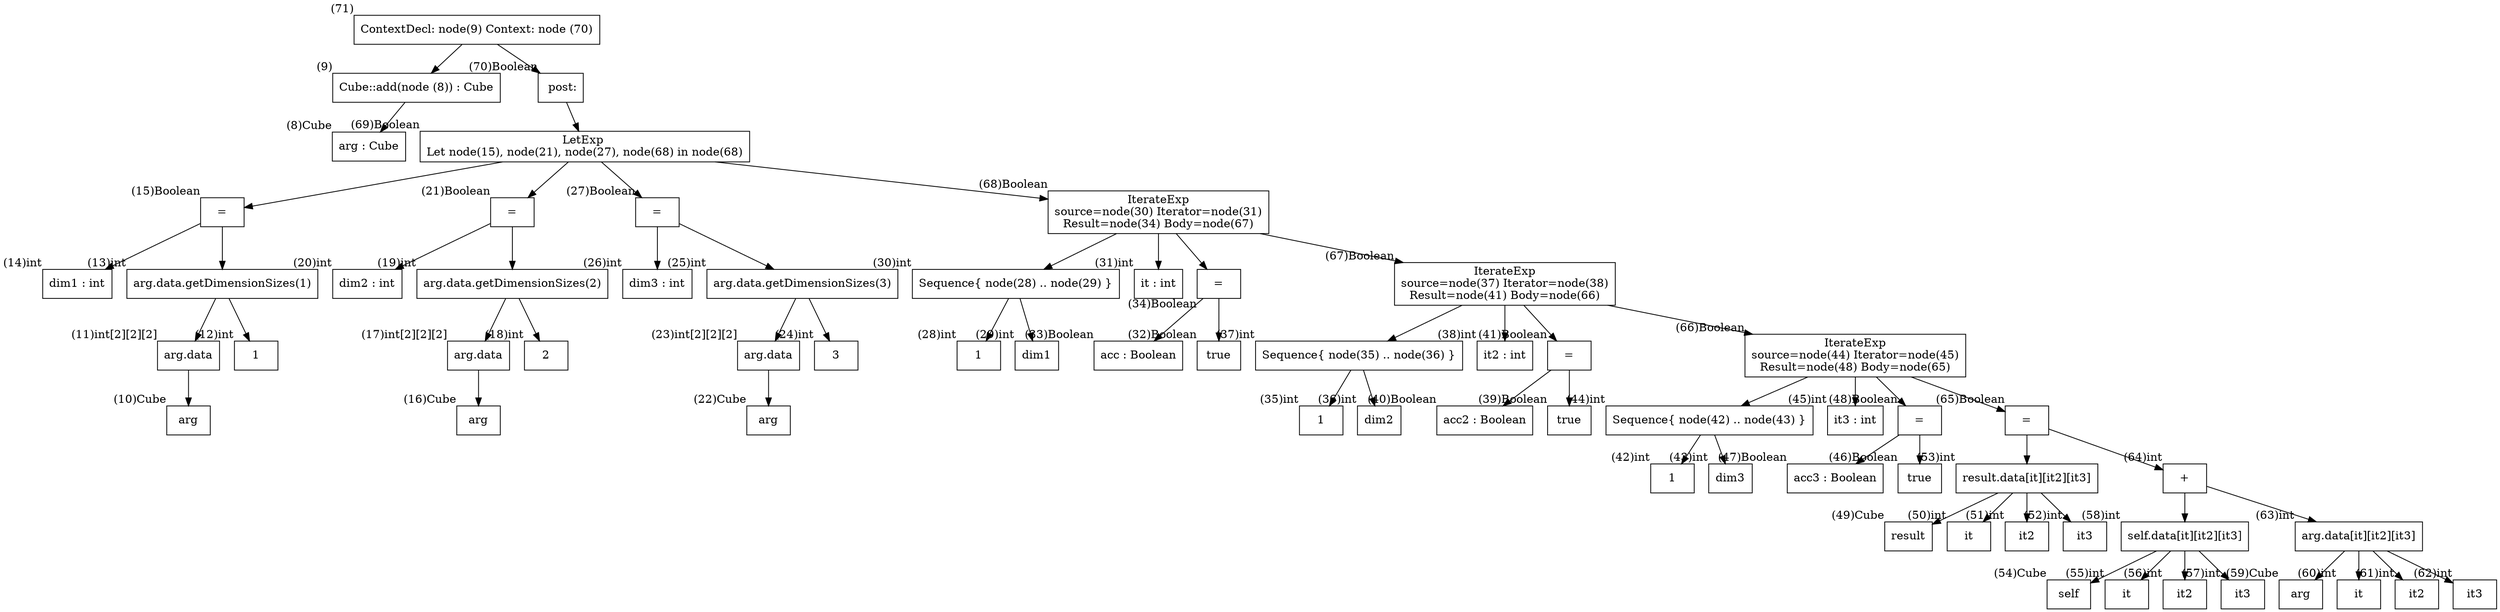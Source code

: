 digraph AST {
  node [shape=box];
  n71 [label="ContextDecl: node(9) Context: node (70)", xlabel="(71)"];
  n71 -> n9;
  n71 -> n70;
  n9 [label="Cube::add(node (8)) : Cube", xlabel="(9)"];
  n9 -> n8;
  n70 [label=" post:", xlabel="(70)Boolean"];
  n70 -> n69;
  n8 [label="arg : Cube", xlabel="(8)Cube"];
  n69 [label="LetExp 
Let node(15), node(21), node(27), node(68) in node(68)", xlabel="(69)Boolean"];
  n69 -> n15;
  n69 -> n21;
  n69 -> n27;
  n69 -> n68;
  n15 [label="=", xlabel="(15)Boolean"];
  n15 -> n14;
  n15 -> n13;
  n21 [label="=", xlabel="(21)Boolean"];
  n21 -> n20;
  n21 -> n19;
  n27 [label="=", xlabel="(27)Boolean"];
  n27 -> n26;
  n27 -> n25;
  n68 [label="IterateExp
source=node(30) Iterator=node(31)
Result=node(34) Body=node(67)", xlabel="(68)Boolean"];
  n68 -> n30;
  n68 -> n31;
  n68 -> n34;
  n68 -> n67;
  n14 [label="dim1 : int", xlabel="(14)int"];
  n13 [label="arg.data.getDimensionSizes(1)", xlabel="(13)int"];
  n13 -> n11;
  n13 -> n12;
  n20 [label="dim2 : int", xlabel="(20)int"];
  n19 [label="arg.data.getDimensionSizes(2)", xlabel="(19)int"];
  n19 -> n17;
  n19 -> n18;
  n26 [label="dim3 : int", xlabel="(26)int"];
  n25 [label="arg.data.getDimensionSizes(3)", xlabel="(25)int"];
  n25 -> n23;
  n25 -> n24;
  n30 [label="Sequence{ node(28) .. node(29) }", xlabel="(30)int"];
  n30 -> n28;
  n30 -> n29;
  n31 [label="it : int", xlabel="(31)int"];
  n34 [label="=", xlabel="(34)Boolean"];
  n34 -> n33;
  n34 -> n32;
  n67 [label="IterateExp
source=node(37) Iterator=node(38)
Result=node(41) Body=node(66)", xlabel="(67)Boolean"];
  n67 -> n37;
  n67 -> n38;
  n67 -> n41;
  n67 -> n66;
  n11 [label="arg.data", xlabel="(11)int[2][2][2]"];
  n11 -> n10;
  n12 [label="1", xlabel="(12)int"];
  n17 [label="arg.data", xlabel="(17)int[2][2][2]"];
  n17 -> n16;
  n18 [label="2", xlabel="(18)int"];
  n23 [label="arg.data", xlabel="(23)int[2][2][2]"];
  n23 -> n22;
  n24 [label="3", xlabel="(24)int"];
  n28 [label="1", xlabel="(28)int"];
  n29 [label="dim1", xlabel="(29)int"];
  n33 [label="acc : Boolean", xlabel="(33)Boolean"];
  n32 [label="true", xlabel="(32)Boolean"];
  n37 [label="Sequence{ node(35) .. node(36) }", xlabel="(37)int"];
  n37 -> n35;
  n37 -> n36;
  n38 [label="it2 : int", xlabel="(38)int"];
  n41 [label="=", xlabel="(41)Boolean"];
  n41 -> n40;
  n41 -> n39;
  n66 [label="IterateExp
source=node(44) Iterator=node(45)
Result=node(48) Body=node(65)", xlabel="(66)Boolean"];
  n66 -> n44;
  n66 -> n45;
  n66 -> n48;
  n66 -> n65;
  n10 [label="arg", xlabel="(10)Cube"];
  n16 [label="arg", xlabel="(16)Cube"];
  n22 [label="arg", xlabel="(22)Cube"];
  n35 [label="1", xlabel="(35)int"];
  n36 [label="dim2", xlabel="(36)int"];
  n40 [label="acc2 : Boolean", xlabel="(40)Boolean"];
  n39 [label="true", xlabel="(39)Boolean"];
  n44 [label="Sequence{ node(42) .. node(43) }", xlabel="(44)int"];
  n44 -> n42;
  n44 -> n43;
  n45 [label="it3 : int", xlabel="(45)int"];
  n48 [label="=", xlabel="(48)Boolean"];
  n48 -> n47;
  n48 -> n46;
  n65 [label="=", xlabel="(65)Boolean"];
  n65 -> n53;
  n65 -> n64;
  n42 [label="1", xlabel="(42)int"];
  n43 [label="dim3", xlabel="(43)int"];
  n47 [label="acc3 : Boolean", xlabel="(47)Boolean"];
  n46 [label="true", xlabel="(46)Boolean"];
  n53 [label="result.data[it][it2][it3]", xlabel="(53)int"];
  n53 -> n49;
  n53 -> n50;
  n53 -> n51;
  n53 -> n52;
  n64 [label="+", xlabel="(64)int"];
  n64 -> n58;
  n64 -> n63;
  n49 [label="result", xlabel="(49)Cube"];
  n50 [label="it", xlabel="(50)int"];
  n51 [label="it2", xlabel="(51)int"];
  n52 [label="it3", xlabel="(52)int"];
  n58 [label="self.data[it][it2][it3]", xlabel="(58)int"];
  n58 -> n54;
  n58 -> n55;
  n58 -> n56;
  n58 -> n57;
  n63 [label="arg.data[it][it2][it3]", xlabel="(63)int"];
  n63 -> n59;
  n63 -> n60;
  n63 -> n61;
  n63 -> n62;
  n54 [label="self", xlabel="(54)Cube"];
  n55 [label="it", xlabel="(55)int"];
  n56 [label="it2", xlabel="(56)int"];
  n57 [label="it3", xlabel="(57)int"];
  n59 [label="arg", xlabel="(59)Cube"];
  n60 [label="it", xlabel="(60)int"];
  n61 [label="it2", xlabel="(61)int"];
  n62 [label="it3", xlabel="(62)int"];
}
